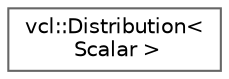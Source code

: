 digraph "Graphical Class Hierarchy"
{
 // LATEX_PDF_SIZE
  bgcolor="transparent";
  edge [fontname=Helvetica,fontsize=10,labelfontname=Helvetica,labelfontsize=10];
  node [fontname=Helvetica,fontsize=10,shape=box,height=0.2,width=0.4];
  rankdir="LR";
  Node0 [label="vcl::Distribution\<\l Scalar \>",height=0.2,width=0.4,color="grey40", fillcolor="white", style="filled",URL="$classvcl_1_1Distribution.html",tooltip="The Distribution class allows to collect a set of values and then compute some statistics like averag..."];
}
